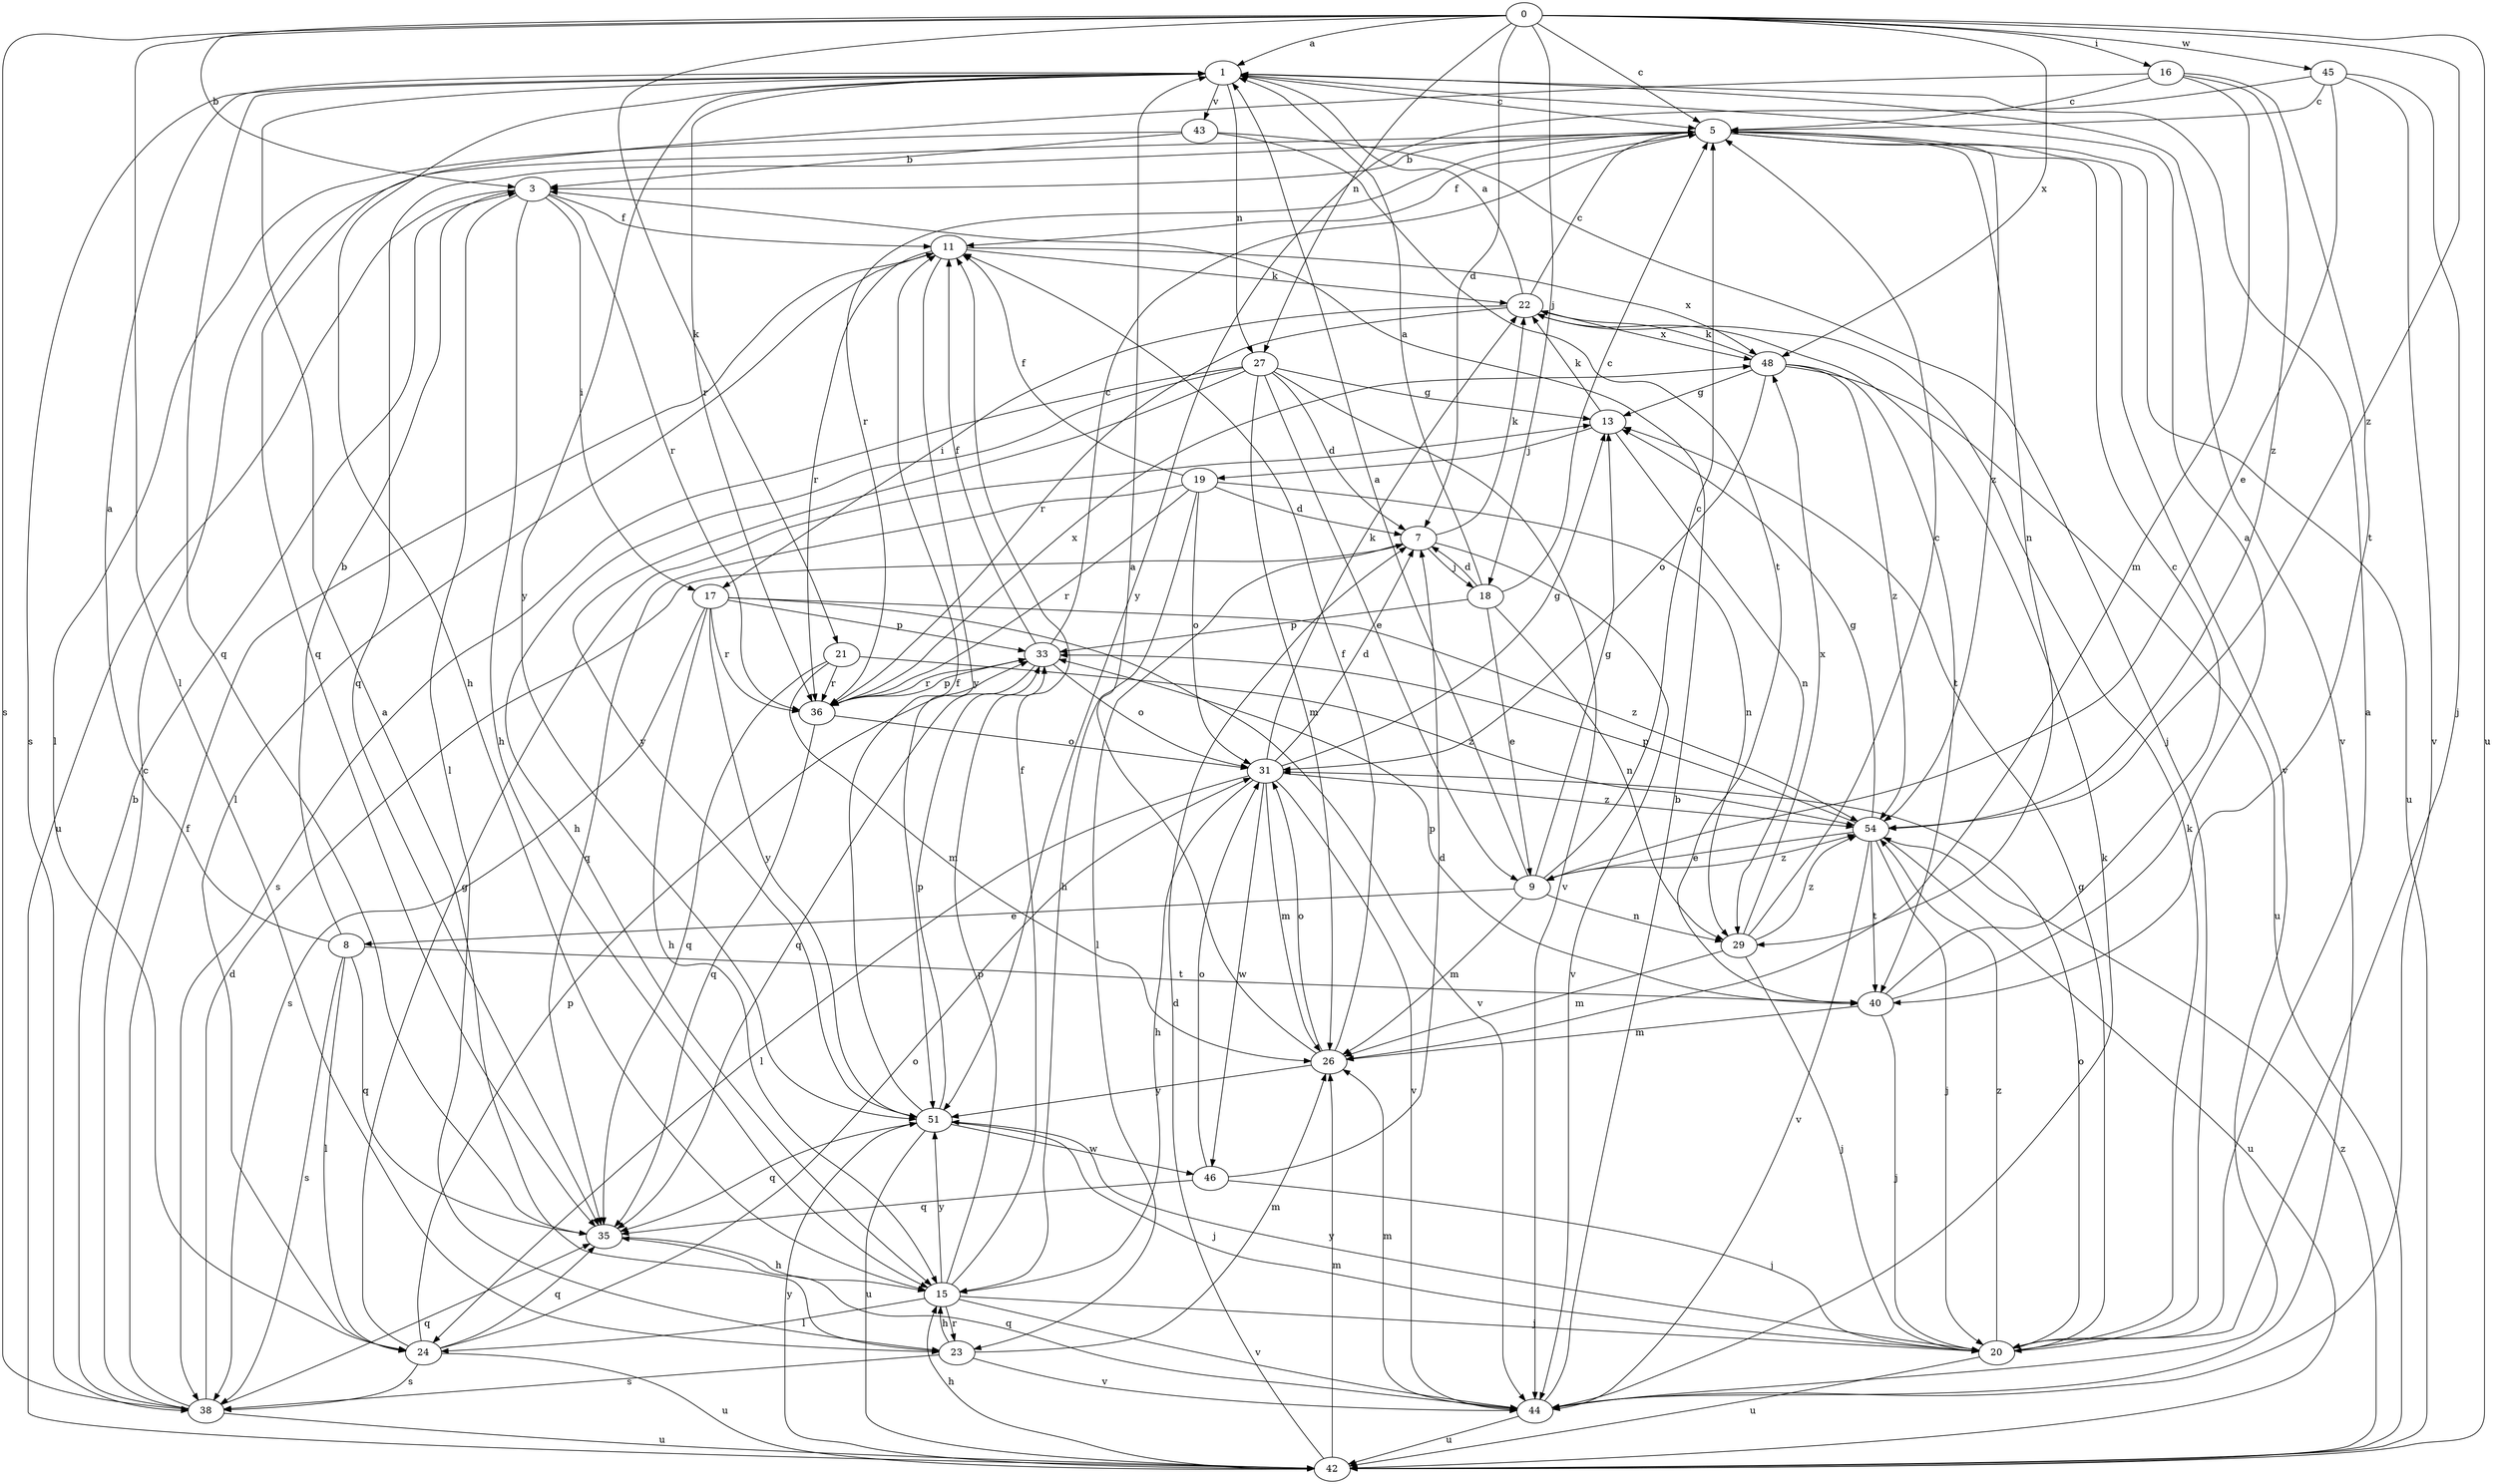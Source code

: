strict digraph  {
0;
1;
3;
5;
7;
8;
9;
11;
13;
15;
16;
17;
18;
19;
20;
21;
22;
23;
24;
26;
27;
29;
31;
33;
35;
36;
38;
40;
42;
43;
44;
45;
46;
48;
51;
54;
0 -> 1  [label=a];
0 -> 3  [label=b];
0 -> 5  [label=c];
0 -> 7  [label=d];
0 -> 16  [label=i];
0 -> 18  [label=j];
0 -> 21  [label=k];
0 -> 23  [label=l];
0 -> 27  [label=n];
0 -> 38  [label=s];
0 -> 42  [label=u];
0 -> 45  [label=w];
0 -> 48  [label=x];
0 -> 54  [label=z];
1 -> 5  [label=c];
1 -> 15  [label=h];
1 -> 27  [label=n];
1 -> 35  [label=q];
1 -> 36  [label=r];
1 -> 38  [label=s];
1 -> 43  [label=v];
1 -> 44  [label=v];
1 -> 51  [label=y];
3 -> 11  [label=f];
3 -> 15  [label=h];
3 -> 17  [label=i];
3 -> 23  [label=l];
3 -> 36  [label=r];
3 -> 42  [label=u];
5 -> 3  [label=b];
5 -> 11  [label=f];
5 -> 29  [label=n];
5 -> 35  [label=q];
5 -> 36  [label=r];
5 -> 42  [label=u];
5 -> 44  [label=v];
5 -> 54  [label=z];
7 -> 18  [label=j];
7 -> 22  [label=k];
7 -> 23  [label=l];
7 -> 44  [label=v];
8 -> 1  [label=a];
8 -> 3  [label=b];
8 -> 24  [label=l];
8 -> 35  [label=q];
8 -> 38  [label=s];
8 -> 40  [label=t];
9 -> 1  [label=a];
9 -> 5  [label=c];
9 -> 8  [label=e];
9 -> 13  [label=g];
9 -> 26  [label=m];
9 -> 29  [label=n];
9 -> 54  [label=z];
11 -> 22  [label=k];
11 -> 24  [label=l];
11 -> 36  [label=r];
11 -> 48  [label=x];
11 -> 51  [label=y];
13 -> 19  [label=j];
13 -> 22  [label=k];
13 -> 29  [label=n];
15 -> 11  [label=f];
15 -> 20  [label=j];
15 -> 24  [label=l];
15 -> 33  [label=p];
15 -> 44  [label=v];
15 -> 51  [label=y];
15 -> 23  [label=r];
16 -> 5  [label=c];
16 -> 26  [label=m];
16 -> 35  [label=q];
16 -> 40  [label=t];
16 -> 54  [label=z];
17 -> 15  [label=h];
17 -> 33  [label=p];
17 -> 36  [label=r];
17 -> 38  [label=s];
17 -> 44  [label=v];
17 -> 51  [label=y];
17 -> 54  [label=z];
18 -> 1  [label=a];
18 -> 5  [label=c];
18 -> 7  [label=d];
18 -> 9  [label=e];
18 -> 29  [label=n];
18 -> 33  [label=p];
19 -> 7  [label=d];
19 -> 11  [label=f];
19 -> 15  [label=h];
19 -> 29  [label=n];
19 -> 31  [label=o];
19 -> 35  [label=q];
19 -> 36  [label=r];
20 -> 1  [label=a];
20 -> 13  [label=g];
20 -> 22  [label=k];
20 -> 31  [label=o];
20 -> 42  [label=u];
20 -> 51  [label=y];
20 -> 54  [label=z];
21 -> 26  [label=m];
21 -> 35  [label=q];
21 -> 36  [label=r];
21 -> 54  [label=z];
22 -> 1  [label=a];
22 -> 5  [label=c];
22 -> 17  [label=i];
22 -> 36  [label=r];
22 -> 48  [label=x];
23 -> 1  [label=a];
23 -> 15  [label=h];
23 -> 26  [label=m];
23 -> 38  [label=s];
23 -> 44  [label=v];
24 -> 13  [label=g];
24 -> 31  [label=o];
24 -> 33  [label=p];
24 -> 35  [label=q];
24 -> 38  [label=s];
24 -> 42  [label=u];
26 -> 1  [label=a];
26 -> 11  [label=f];
26 -> 31  [label=o];
26 -> 51  [label=y];
27 -> 7  [label=d];
27 -> 9  [label=e];
27 -> 13  [label=g];
27 -> 15  [label=h];
27 -> 26  [label=m];
27 -> 38  [label=s];
27 -> 44  [label=v];
27 -> 51  [label=y];
29 -> 5  [label=c];
29 -> 20  [label=j];
29 -> 26  [label=m];
29 -> 48  [label=x];
29 -> 54  [label=z];
31 -> 7  [label=d];
31 -> 13  [label=g];
31 -> 15  [label=h];
31 -> 22  [label=k];
31 -> 24  [label=l];
31 -> 26  [label=m];
31 -> 44  [label=v];
31 -> 46  [label=w];
31 -> 54  [label=z];
33 -> 5  [label=c];
33 -> 11  [label=f];
33 -> 31  [label=o];
33 -> 35  [label=q];
33 -> 36  [label=r];
35 -> 15  [label=h];
36 -> 31  [label=o];
36 -> 33  [label=p];
36 -> 35  [label=q];
36 -> 48  [label=x];
38 -> 3  [label=b];
38 -> 5  [label=c];
38 -> 7  [label=d];
38 -> 11  [label=f];
38 -> 35  [label=q];
38 -> 42  [label=u];
40 -> 1  [label=a];
40 -> 5  [label=c];
40 -> 20  [label=j];
40 -> 26  [label=m];
40 -> 33  [label=p];
42 -> 7  [label=d];
42 -> 15  [label=h];
42 -> 26  [label=m];
42 -> 51  [label=y];
42 -> 54  [label=z];
43 -> 3  [label=b];
43 -> 20  [label=j];
43 -> 24  [label=l];
43 -> 40  [label=t];
44 -> 3  [label=b];
44 -> 22  [label=k];
44 -> 26  [label=m];
44 -> 35  [label=q];
44 -> 42  [label=u];
45 -> 5  [label=c];
45 -> 9  [label=e];
45 -> 20  [label=j];
45 -> 44  [label=v];
45 -> 51  [label=y];
46 -> 7  [label=d];
46 -> 20  [label=j];
46 -> 31  [label=o];
46 -> 35  [label=q];
48 -> 13  [label=g];
48 -> 22  [label=k];
48 -> 31  [label=o];
48 -> 40  [label=t];
48 -> 42  [label=u];
48 -> 54  [label=z];
51 -> 11  [label=f];
51 -> 20  [label=j];
51 -> 33  [label=p];
51 -> 35  [label=q];
51 -> 42  [label=u];
51 -> 46  [label=w];
54 -> 9  [label=e];
54 -> 13  [label=g];
54 -> 20  [label=j];
54 -> 33  [label=p];
54 -> 40  [label=t];
54 -> 42  [label=u];
54 -> 44  [label=v];
}
